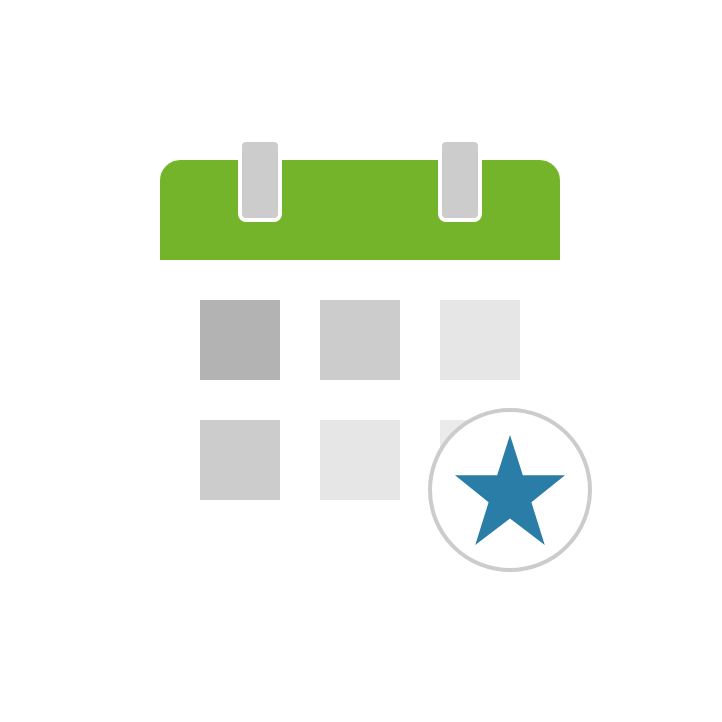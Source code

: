 <mxfile version="13.6.5" type="device"><diagram id="3duFXleReQLFlbFXyRML" name="Page-1"><mxGraphModel dx="677" dy="375" grid="1" gridSize="10" guides="1" tooltips="1" connect="1" arrows="1" fold="1" page="1" pageScale="1" pageWidth="827" pageHeight="1169" math="0" shadow="0"><root><mxCell id="0"/><mxCell id="1" parent="0"/><mxCell id="XMbugev6kuuX8iqlPty5-21" value="" style="whiteSpace=wrap;html=1;aspect=fixed;shadow=0;glass=0;sketch=0;strokeColor=none;fillColor=none;" vertex="1" parent="1"><mxGeometry y="80" width="360" height="360" as="geometry"/></mxCell><mxCell id="hXn2vnqv1C7uS7fkHNkX-1" value="" style="rounded=1;whiteSpace=wrap;html=1;arcSize=17;strokeColor=none;fillColor=#74B42B;sketch=0;" parent="1" vertex="1"><mxGeometry x="80" y="160" width="200" height="60" as="geometry"/></mxCell><mxCell id="hXn2vnqv1C7uS7fkHNkX-8" value="" style="group;sketch=0;" parent="1" vertex="1" connectable="0"><mxGeometry x="80" y="210" width="250" height="180" as="geometry"/></mxCell><mxCell id="hXn2vnqv1C7uS7fkHNkX-4" value="" style="rounded=0;whiteSpace=wrap;html=1;strokeColor=none;" parent="hXn2vnqv1C7uS7fkHNkX-8" vertex="1"><mxGeometry width="200" height="100" as="geometry"/></mxCell><mxCell id="hXn2vnqv1C7uS7fkHNkX-7" value="" style="rounded=1;whiteSpace=wrap;html=1;strokeColor=none;arcSize=8;fillColor=#FFFFFF;" parent="hXn2vnqv1C7uS7fkHNkX-8" vertex="1"><mxGeometry y="20" width="200" height="130" as="geometry"/></mxCell><mxCell id="XMbugev6kuuX8iqlPty5-22" value="" style="rounded=0;whiteSpace=wrap;html=1;shadow=0;glass=0;sketch=0;fillColor=#B3B3B3;strokeColor=none;" vertex="1" parent="hXn2vnqv1C7uS7fkHNkX-8"><mxGeometry x="20" y="20" width="40" height="40" as="geometry"/></mxCell><mxCell id="XMbugev6kuuX8iqlPty5-23" value="" style="rounded=0;whiteSpace=wrap;html=1;shadow=0;glass=0;sketch=0;strokeColor=none;fillColor=#CCCCCC;" vertex="1" parent="hXn2vnqv1C7uS7fkHNkX-8"><mxGeometry x="80" y="20" width="40" height="40" as="geometry"/></mxCell><mxCell id="XMbugev6kuuX8iqlPty5-24" value="" style="rounded=0;whiteSpace=wrap;html=1;shadow=0;glass=0;sketch=0;strokeColor=none;fillColor=#E6E6E6;" vertex="1" parent="hXn2vnqv1C7uS7fkHNkX-8"><mxGeometry x="140" y="20" width="40" height="40" as="geometry"/></mxCell><mxCell id="XMbugev6kuuX8iqlPty5-25" value="" style="rounded=0;whiteSpace=wrap;html=1;shadow=0;glass=0;sketch=0;strokeColor=none;fillColor=#CCCCCC;" vertex="1" parent="hXn2vnqv1C7uS7fkHNkX-8"><mxGeometry x="20" y="80" width="40" height="40" as="geometry"/></mxCell><mxCell id="XMbugev6kuuX8iqlPty5-26" value="" style="rounded=0;whiteSpace=wrap;html=1;shadow=0;glass=0;sketch=0;strokeColor=none;fillColor=#E6E6E6;" vertex="1" parent="hXn2vnqv1C7uS7fkHNkX-8"><mxGeometry x="80" y="80" width="40" height="40" as="geometry"/></mxCell><mxCell id="XMbugev6kuuX8iqlPty5-27" value="" style="rounded=0;whiteSpace=wrap;html=1;shadow=0;glass=0;sketch=0;strokeColor=none;fillColor=#EBEBEB;" vertex="1" parent="hXn2vnqv1C7uS7fkHNkX-8"><mxGeometry x="140" y="80" width="40" height="40" as="geometry"/></mxCell><mxCell id="XMbugev6kuuX8iqlPty5-28" value="" style="ellipse;whiteSpace=wrap;html=1;aspect=fixed;shadow=0;glass=0;sketch=0;strokeWidth=2;strokeColor=#CCCCCC;" vertex="1" parent="hXn2vnqv1C7uS7fkHNkX-8"><mxGeometry x="135" y="75" width="80" height="80" as="geometry"/></mxCell><mxCell id="XMbugev6kuuX8iqlPty5-20" value="" style="verticalLabelPosition=bottom;verticalAlign=top;html=1;shape=mxgraph.basic.star;shadow=0;glass=0;sketch=0;fillColor=#297DA6;strokeColor=none;" vertex="1" parent="hXn2vnqv1C7uS7fkHNkX-8"><mxGeometry x="147.5" y="87.5" width="55" height="55" as="geometry"/></mxCell><mxCell id="hXn2vnqv1C7uS7fkHNkX-45" value="" style="rounded=1;whiteSpace=wrap;html=1;shadow=0;comic=0;sketch=0;strokeColor=#FFFFFF;strokeWidth=2;fillColor=#CCCCCC;" parent="1" vertex="1"><mxGeometry x="220" y="150" width="20" height="40" as="geometry"/></mxCell><mxCell id="hXn2vnqv1C7uS7fkHNkX-29" value="" style="rounded=1;whiteSpace=wrap;html=1;shadow=0;comic=0;sketch=0;strokeColor=#FFFFFF;strokeWidth=2;fillColor=#CCCCCC;" parent="1" vertex="1"><mxGeometry x="120" y="150" width="20" height="40" as="geometry"/></mxCell></root></mxGraphModel></diagram></mxfile>